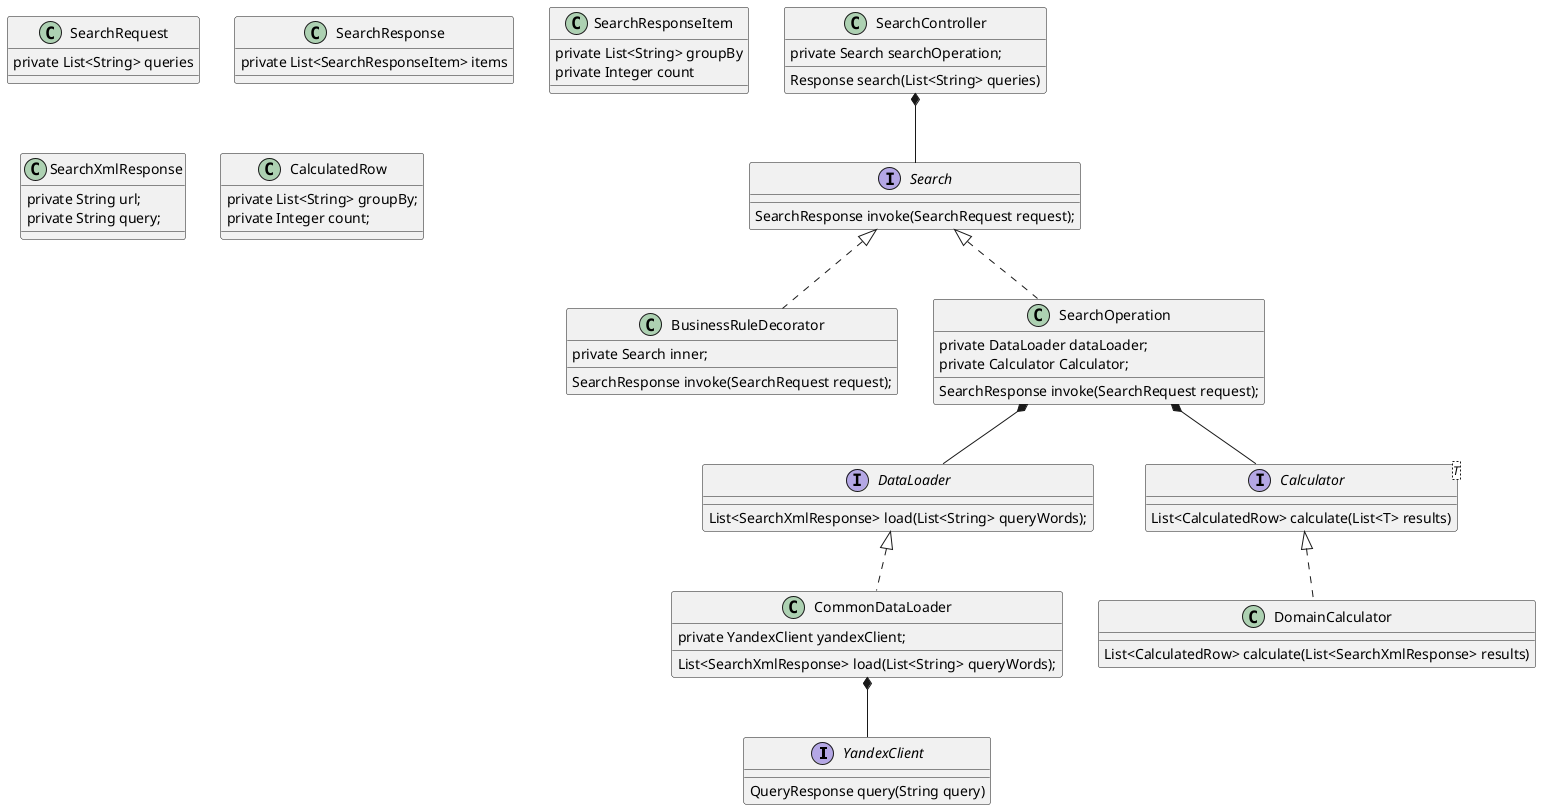 @startuml


interface YandexClient {
    QueryResponse query(String query)
}

class SearchController {
    private Search searchOperation;

    Response search(List<String> queries)
}

interface Search {
    SearchResponse invoke(SearchRequest request);
}

interface DataLoader {
    List<SearchXmlResponse> load(List<String> queryWords);
}

interface Calculator<T> {
    List<CalculatedRow> calculate(List<T> results)
}

class SearchRequest {
    private List<String> queries
}

class SearchResponse {
    private List<SearchResponseItem> items
}

class SearchResponseItem {
    private List<String> groupBy
    private Integer count
}

class SearchXmlResponse {
    private String url;
    private String query;
}

class CalculatedRow {
    private List<String> groupBy;
    private Integer count;
}

class BusinessRuleDecorator implements Search {
    private Search inner;

    SearchResponse invoke(SearchRequest request);
}

class SearchOperation implements Search {
    private DataLoader dataLoader;
    private Calculator Calculator;

    SearchResponse invoke(SearchRequest request);
}

class CommonDataLoader implements DataLoader {
    private YandexClient yandexClient;

    List<SearchXmlResponse> load(List<String> queryWords);
}

class DomainCalculator implements Calculator {
    List<CalculatedRow> calculate(List<SearchXmlResponse> results)
}

SearchOperation *-- DataLoader
SearchOperation *-- Calculator

CommonDataLoader *-- YandexClient

SearchController *-- Search

@enduml
